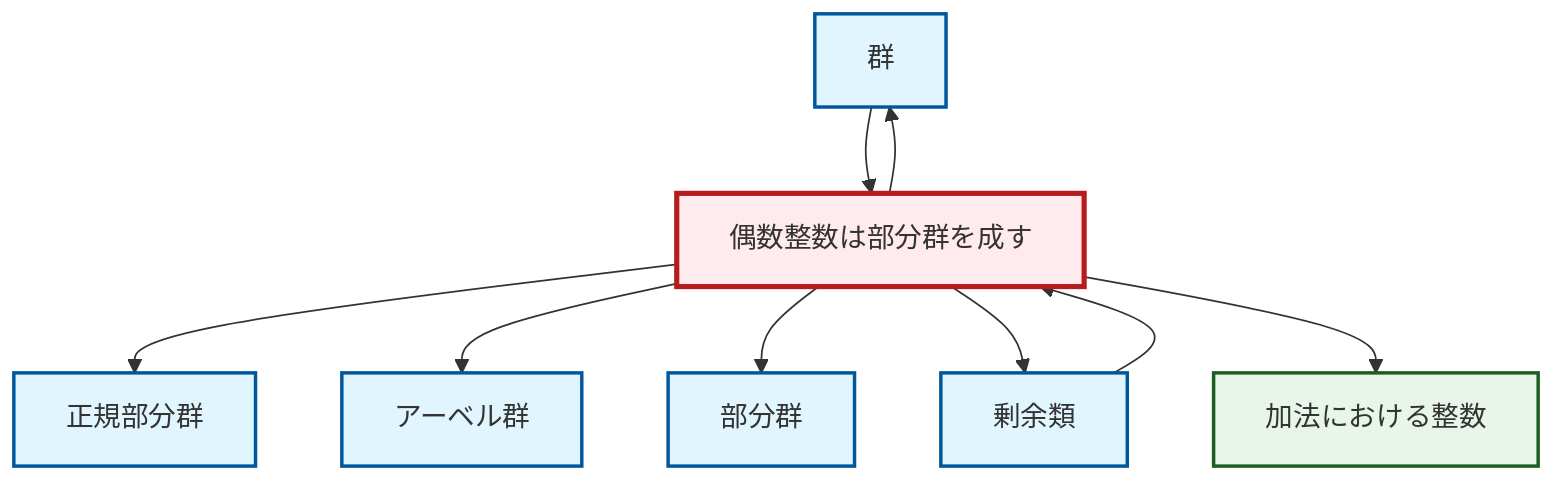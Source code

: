 graph TD
    classDef definition fill:#e1f5fe,stroke:#01579b,stroke-width:2px
    classDef theorem fill:#f3e5f5,stroke:#4a148c,stroke-width:2px
    classDef axiom fill:#fff3e0,stroke:#e65100,stroke-width:2px
    classDef example fill:#e8f5e9,stroke:#1b5e20,stroke-width:2px
    classDef current fill:#ffebee,stroke:#b71c1c,stroke-width:3px
    def-subgroup["部分群"]:::definition
    def-abelian-group["アーベル群"]:::definition
    def-normal-subgroup["正規部分群"]:::definition
    ex-integers-addition["加法における整数"]:::example
    def-group["群"]:::definition
    ex-even-integers-subgroup["偶数整数は部分群を成す"]:::example
    def-coset["剰余類"]:::definition
    ex-even-integers-subgroup --> def-group
    ex-even-integers-subgroup --> def-normal-subgroup
    def-group --> ex-even-integers-subgroup
    ex-even-integers-subgroup --> def-abelian-group
    ex-even-integers-subgroup --> def-subgroup
    ex-even-integers-subgroup --> def-coset
    def-coset --> ex-even-integers-subgroup
    ex-even-integers-subgroup --> ex-integers-addition
    class ex-even-integers-subgroup current